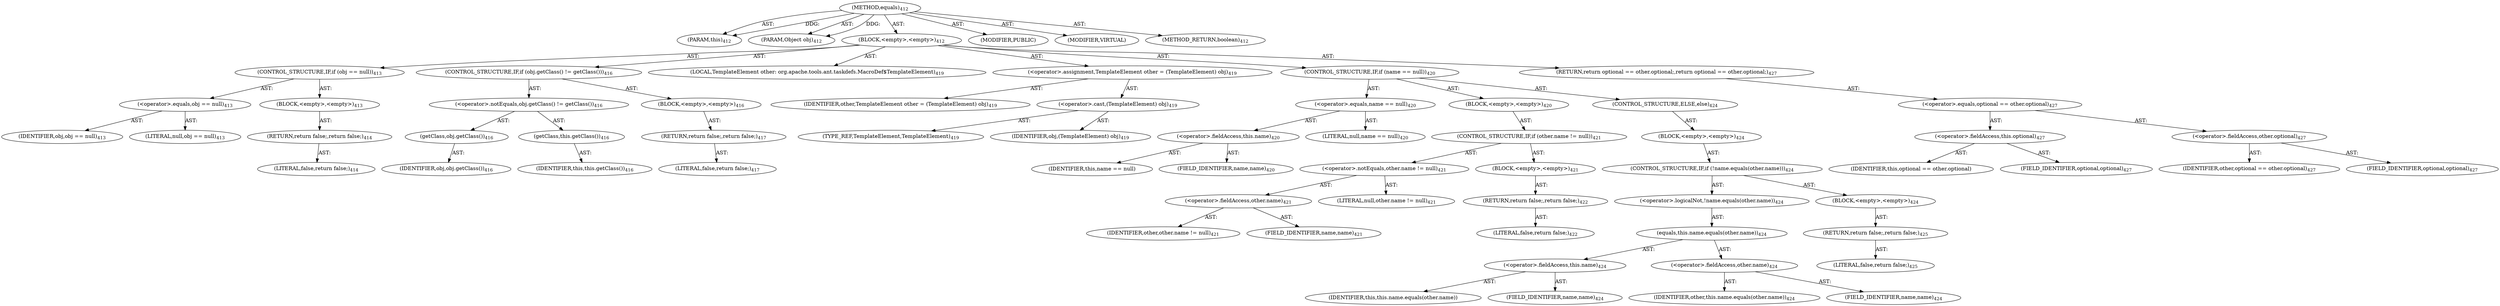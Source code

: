 digraph "equals" {  
"111669149721" [label = <(METHOD,equals)<SUB>412</SUB>> ]
"115964117000" [label = <(PARAM,this)<SUB>412</SUB>> ]
"115964117031" [label = <(PARAM,Object obj)<SUB>412</SUB>> ]
"25769803838" [label = <(BLOCK,&lt;empty&gt;,&lt;empty&gt;)<SUB>412</SUB>> ]
"47244640283" [label = <(CONTROL_STRUCTURE,IF,if (obj == null))<SUB>413</SUB>> ]
"30064771283" [label = <(&lt;operator&gt;.equals,obj == null)<SUB>413</SUB>> ]
"68719476898" [label = <(IDENTIFIER,obj,obj == null)<SUB>413</SUB>> ]
"90194313265" [label = <(LITERAL,null,obj == null)<SUB>413</SUB>> ]
"25769803839" [label = <(BLOCK,&lt;empty&gt;,&lt;empty&gt;)<SUB>413</SUB>> ]
"146028888088" [label = <(RETURN,return false;,return false;)<SUB>414</SUB>> ]
"90194313266" [label = <(LITERAL,false,return false;)<SUB>414</SUB>> ]
"47244640284" [label = <(CONTROL_STRUCTURE,IF,if (obj.getClass() != getClass()))<SUB>416</SUB>> ]
"30064771284" [label = <(&lt;operator&gt;.notEquals,obj.getClass() != getClass())<SUB>416</SUB>> ]
"30064771285" [label = <(getClass,obj.getClass())<SUB>416</SUB>> ]
"68719476899" [label = <(IDENTIFIER,obj,obj.getClass())<SUB>416</SUB>> ]
"30064771286" [label = <(getClass,this.getClass())<SUB>416</SUB>> ]
"68719476748" [label = <(IDENTIFIER,this,this.getClass())<SUB>416</SUB>> ]
"25769803840" [label = <(BLOCK,&lt;empty&gt;,&lt;empty&gt;)<SUB>416</SUB>> ]
"146028888089" [label = <(RETURN,return false;,return false;)<SUB>417</SUB>> ]
"90194313267" [label = <(LITERAL,false,return false;)<SUB>417</SUB>> ]
"94489280533" [label = <(LOCAL,TemplateElement other: org.apache.tools.ant.taskdefs.MacroDef$TemplateElement)<SUB>419</SUB>> ]
"30064771287" [label = <(&lt;operator&gt;.assignment,TemplateElement other = (TemplateElement) obj)<SUB>419</SUB>> ]
"68719476900" [label = <(IDENTIFIER,other,TemplateElement other = (TemplateElement) obj)<SUB>419</SUB>> ]
"30064771288" [label = <(&lt;operator&gt;.cast,(TemplateElement) obj)<SUB>419</SUB>> ]
"180388626437" [label = <(TYPE_REF,TemplateElement,TemplateElement)<SUB>419</SUB>> ]
"68719476901" [label = <(IDENTIFIER,obj,(TemplateElement) obj)<SUB>419</SUB>> ]
"47244640285" [label = <(CONTROL_STRUCTURE,IF,if (name == null))<SUB>420</SUB>> ]
"30064771289" [label = <(&lt;operator&gt;.equals,name == null)<SUB>420</SUB>> ]
"30064771290" [label = <(&lt;operator&gt;.fieldAccess,this.name)<SUB>420</SUB>> ]
"68719476902" [label = <(IDENTIFIER,this,name == null)> ]
"55834574895" [label = <(FIELD_IDENTIFIER,name,name)<SUB>420</SUB>> ]
"90194313268" [label = <(LITERAL,null,name == null)<SUB>420</SUB>> ]
"25769803841" [label = <(BLOCK,&lt;empty&gt;,&lt;empty&gt;)<SUB>420</SUB>> ]
"47244640286" [label = <(CONTROL_STRUCTURE,IF,if (other.name != null))<SUB>421</SUB>> ]
"30064771291" [label = <(&lt;operator&gt;.notEquals,other.name != null)<SUB>421</SUB>> ]
"30064771292" [label = <(&lt;operator&gt;.fieldAccess,other.name)<SUB>421</SUB>> ]
"68719476903" [label = <(IDENTIFIER,other,other.name != null)<SUB>421</SUB>> ]
"55834574896" [label = <(FIELD_IDENTIFIER,name,name)<SUB>421</SUB>> ]
"90194313269" [label = <(LITERAL,null,other.name != null)<SUB>421</SUB>> ]
"25769803842" [label = <(BLOCK,&lt;empty&gt;,&lt;empty&gt;)<SUB>421</SUB>> ]
"146028888090" [label = <(RETURN,return false;,return false;)<SUB>422</SUB>> ]
"90194313270" [label = <(LITERAL,false,return false;)<SUB>422</SUB>> ]
"47244640287" [label = <(CONTROL_STRUCTURE,ELSE,else)<SUB>424</SUB>> ]
"25769803843" [label = <(BLOCK,&lt;empty&gt;,&lt;empty&gt;)<SUB>424</SUB>> ]
"47244640288" [label = <(CONTROL_STRUCTURE,IF,if (!name.equals(other.name)))<SUB>424</SUB>> ]
"30064771293" [label = <(&lt;operator&gt;.logicalNot,!name.equals(other.name))<SUB>424</SUB>> ]
"30064771294" [label = <(equals,this.name.equals(other.name))<SUB>424</SUB>> ]
"30064771295" [label = <(&lt;operator&gt;.fieldAccess,this.name)<SUB>424</SUB>> ]
"68719476904" [label = <(IDENTIFIER,this,this.name.equals(other.name))> ]
"55834574897" [label = <(FIELD_IDENTIFIER,name,name)<SUB>424</SUB>> ]
"30064771296" [label = <(&lt;operator&gt;.fieldAccess,other.name)<SUB>424</SUB>> ]
"68719476905" [label = <(IDENTIFIER,other,this.name.equals(other.name))<SUB>424</SUB>> ]
"55834574898" [label = <(FIELD_IDENTIFIER,name,name)<SUB>424</SUB>> ]
"25769803844" [label = <(BLOCK,&lt;empty&gt;,&lt;empty&gt;)<SUB>424</SUB>> ]
"146028888091" [label = <(RETURN,return false;,return false;)<SUB>425</SUB>> ]
"90194313271" [label = <(LITERAL,false,return false;)<SUB>425</SUB>> ]
"146028888092" [label = <(RETURN,return optional == other.optional;,return optional == other.optional;)<SUB>427</SUB>> ]
"30064771297" [label = <(&lt;operator&gt;.equals,optional == other.optional)<SUB>427</SUB>> ]
"30064771298" [label = <(&lt;operator&gt;.fieldAccess,this.optional)<SUB>427</SUB>> ]
"68719476906" [label = <(IDENTIFIER,this,optional == other.optional)> ]
"55834574899" [label = <(FIELD_IDENTIFIER,optional,optional)<SUB>427</SUB>> ]
"30064771299" [label = <(&lt;operator&gt;.fieldAccess,other.optional)<SUB>427</SUB>> ]
"68719476907" [label = <(IDENTIFIER,other,optional == other.optional)<SUB>427</SUB>> ]
"55834574900" [label = <(FIELD_IDENTIFIER,optional,optional)<SUB>427</SUB>> ]
"133143986237" [label = <(MODIFIER,PUBLIC)> ]
"133143986238" [label = <(MODIFIER,VIRTUAL)> ]
"128849018905" [label = <(METHOD_RETURN,boolean)<SUB>412</SUB>> ]
  "111669149721" -> "115964117000"  [ label = "AST: "] 
  "111669149721" -> "115964117031"  [ label = "AST: "] 
  "111669149721" -> "25769803838"  [ label = "AST: "] 
  "111669149721" -> "133143986237"  [ label = "AST: "] 
  "111669149721" -> "133143986238"  [ label = "AST: "] 
  "111669149721" -> "128849018905"  [ label = "AST: "] 
  "25769803838" -> "47244640283"  [ label = "AST: "] 
  "25769803838" -> "47244640284"  [ label = "AST: "] 
  "25769803838" -> "94489280533"  [ label = "AST: "] 
  "25769803838" -> "30064771287"  [ label = "AST: "] 
  "25769803838" -> "47244640285"  [ label = "AST: "] 
  "25769803838" -> "146028888092"  [ label = "AST: "] 
  "47244640283" -> "30064771283"  [ label = "AST: "] 
  "47244640283" -> "25769803839"  [ label = "AST: "] 
  "30064771283" -> "68719476898"  [ label = "AST: "] 
  "30064771283" -> "90194313265"  [ label = "AST: "] 
  "25769803839" -> "146028888088"  [ label = "AST: "] 
  "146028888088" -> "90194313266"  [ label = "AST: "] 
  "47244640284" -> "30064771284"  [ label = "AST: "] 
  "47244640284" -> "25769803840"  [ label = "AST: "] 
  "30064771284" -> "30064771285"  [ label = "AST: "] 
  "30064771284" -> "30064771286"  [ label = "AST: "] 
  "30064771285" -> "68719476899"  [ label = "AST: "] 
  "30064771286" -> "68719476748"  [ label = "AST: "] 
  "25769803840" -> "146028888089"  [ label = "AST: "] 
  "146028888089" -> "90194313267"  [ label = "AST: "] 
  "30064771287" -> "68719476900"  [ label = "AST: "] 
  "30064771287" -> "30064771288"  [ label = "AST: "] 
  "30064771288" -> "180388626437"  [ label = "AST: "] 
  "30064771288" -> "68719476901"  [ label = "AST: "] 
  "47244640285" -> "30064771289"  [ label = "AST: "] 
  "47244640285" -> "25769803841"  [ label = "AST: "] 
  "47244640285" -> "47244640287"  [ label = "AST: "] 
  "30064771289" -> "30064771290"  [ label = "AST: "] 
  "30064771289" -> "90194313268"  [ label = "AST: "] 
  "30064771290" -> "68719476902"  [ label = "AST: "] 
  "30064771290" -> "55834574895"  [ label = "AST: "] 
  "25769803841" -> "47244640286"  [ label = "AST: "] 
  "47244640286" -> "30064771291"  [ label = "AST: "] 
  "47244640286" -> "25769803842"  [ label = "AST: "] 
  "30064771291" -> "30064771292"  [ label = "AST: "] 
  "30064771291" -> "90194313269"  [ label = "AST: "] 
  "30064771292" -> "68719476903"  [ label = "AST: "] 
  "30064771292" -> "55834574896"  [ label = "AST: "] 
  "25769803842" -> "146028888090"  [ label = "AST: "] 
  "146028888090" -> "90194313270"  [ label = "AST: "] 
  "47244640287" -> "25769803843"  [ label = "AST: "] 
  "25769803843" -> "47244640288"  [ label = "AST: "] 
  "47244640288" -> "30064771293"  [ label = "AST: "] 
  "47244640288" -> "25769803844"  [ label = "AST: "] 
  "30064771293" -> "30064771294"  [ label = "AST: "] 
  "30064771294" -> "30064771295"  [ label = "AST: "] 
  "30064771294" -> "30064771296"  [ label = "AST: "] 
  "30064771295" -> "68719476904"  [ label = "AST: "] 
  "30064771295" -> "55834574897"  [ label = "AST: "] 
  "30064771296" -> "68719476905"  [ label = "AST: "] 
  "30064771296" -> "55834574898"  [ label = "AST: "] 
  "25769803844" -> "146028888091"  [ label = "AST: "] 
  "146028888091" -> "90194313271"  [ label = "AST: "] 
  "146028888092" -> "30064771297"  [ label = "AST: "] 
  "30064771297" -> "30064771298"  [ label = "AST: "] 
  "30064771297" -> "30064771299"  [ label = "AST: "] 
  "30064771298" -> "68719476906"  [ label = "AST: "] 
  "30064771298" -> "55834574899"  [ label = "AST: "] 
  "30064771299" -> "68719476907"  [ label = "AST: "] 
  "30064771299" -> "55834574900"  [ label = "AST: "] 
  "111669149721" -> "115964117000"  [ label = "DDG: "] 
  "111669149721" -> "115964117031"  [ label = "DDG: "] 
}
